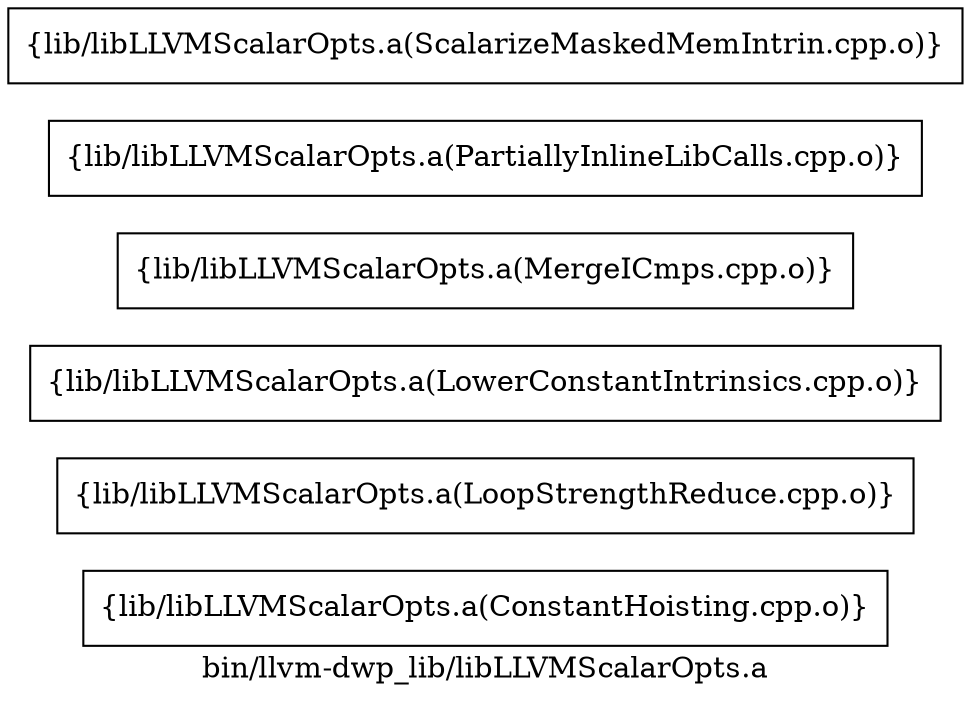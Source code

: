 digraph "bin/llvm-dwp_lib/libLLVMScalarOpts.a" {
	label="bin/llvm-dwp_lib/libLLVMScalarOpts.a";
	rankdir=LR;

	Node0x557914d8b738 [shape=record,shape=box,group=0,label="{lib/libLLVMScalarOpts.a(ConstantHoisting.cpp.o)}"];
	Node0x557914d8bfa8 [shape=record,shape=box,group=0,label="{lib/libLLVMScalarOpts.a(LoopStrengthReduce.cpp.o)}"];
	Node0x557914d88b78 [shape=record,shape=box,group=0,label="{lib/libLLVMScalarOpts.a(LowerConstantIntrinsics.cpp.o)}"];
	Node0x557914d88128 [shape=record,shape=box,group=0,label="{lib/libLLVMScalarOpts.a(MergeICmps.cpp.o)}"];
	Node0x557914d8a1a8 [shape=record,shape=box,group=0,label="{lib/libLLVMScalarOpts.a(PartiallyInlineLibCalls.cpp.o)}"];
	Node0x557914d89a78 [shape=record,shape=box,group=0,label="{lib/libLLVMScalarOpts.a(ScalarizeMaskedMemIntrin.cpp.o)}"];
}
